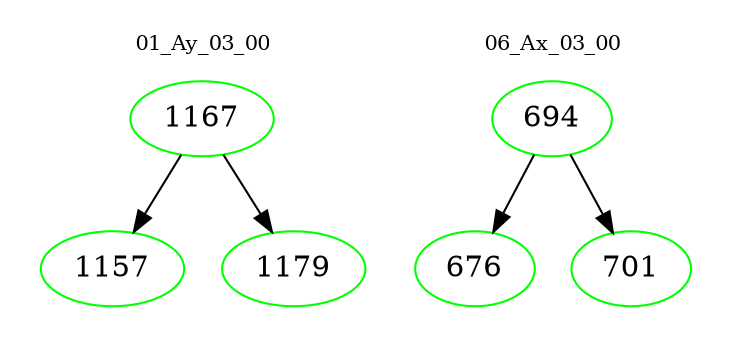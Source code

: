 digraph{
subgraph cluster_0 {
color = white
label = "01_Ay_03_00";
fontsize=10;
T0_1167 [label="1167", color="green"]
T0_1167 -> T0_1157 [color="black"]
T0_1157 [label="1157", color="green"]
T0_1167 -> T0_1179 [color="black"]
T0_1179 [label="1179", color="green"]
}
subgraph cluster_1 {
color = white
label = "06_Ax_03_00";
fontsize=10;
T1_694 [label="694", color="green"]
T1_694 -> T1_676 [color="black"]
T1_676 [label="676", color="green"]
T1_694 -> T1_701 [color="black"]
T1_701 [label="701", color="green"]
}
}

